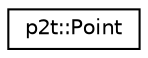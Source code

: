 digraph "Graphical Class Hierarchy"
{
  edge [fontname="Helvetica",fontsize="10",labelfontname="Helvetica",labelfontsize="10"];
  node [fontname="Helvetica",fontsize="10",shape=record];
  rankdir="LR";
  Node1 [label="p2t::Point",height=0.2,width=0.4,color="black", fillcolor="white", style="filled",URL="$structp2t_1_1_point.html"];
}
